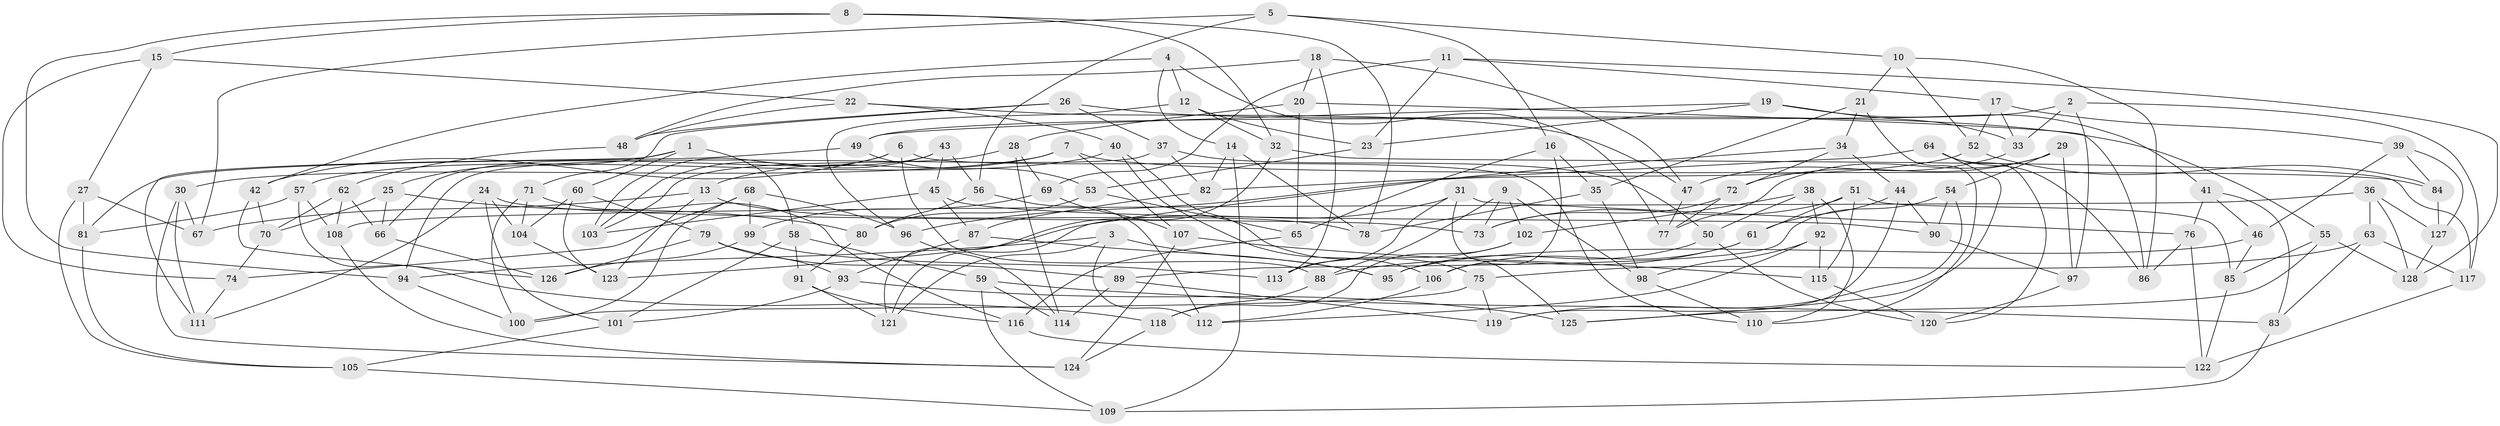 // Generated by graph-tools (version 1.1) at 2025/38/03/09/25 02:38:09]
// undirected, 128 vertices, 256 edges
graph export_dot {
graph [start="1"]
  node [color=gray90,style=filled];
  1;
  2;
  3;
  4;
  5;
  6;
  7;
  8;
  9;
  10;
  11;
  12;
  13;
  14;
  15;
  16;
  17;
  18;
  19;
  20;
  21;
  22;
  23;
  24;
  25;
  26;
  27;
  28;
  29;
  30;
  31;
  32;
  33;
  34;
  35;
  36;
  37;
  38;
  39;
  40;
  41;
  42;
  43;
  44;
  45;
  46;
  47;
  48;
  49;
  50;
  51;
  52;
  53;
  54;
  55;
  56;
  57;
  58;
  59;
  60;
  61;
  62;
  63;
  64;
  65;
  66;
  67;
  68;
  69;
  70;
  71;
  72;
  73;
  74;
  75;
  76;
  77;
  78;
  79;
  80;
  81;
  82;
  83;
  84;
  85;
  86;
  87;
  88;
  89;
  90;
  91;
  92;
  93;
  94;
  95;
  96;
  97;
  98;
  99;
  100;
  101;
  102;
  103;
  104;
  105;
  106;
  107;
  108;
  109;
  110;
  111;
  112;
  113;
  114;
  115;
  116;
  117;
  118;
  119;
  120;
  121;
  122;
  123;
  124;
  125;
  126;
  127;
  128;
  1 -- 58;
  1 -- 60;
  1 -- 25;
  1 -- 111;
  2 -- 49;
  2 -- 33;
  2 -- 97;
  2 -- 117;
  3 -- 94;
  3 -- 95;
  3 -- 112;
  3 -- 121;
  4 -- 77;
  4 -- 14;
  4 -- 42;
  4 -- 12;
  5 -- 67;
  5 -- 56;
  5 -- 10;
  5 -- 16;
  6 -- 42;
  6 -- 103;
  6 -- 110;
  6 -- 88;
  7 -- 84;
  7 -- 107;
  7 -- 30;
  7 -- 13;
  8 -- 32;
  8 -- 78;
  8 -- 15;
  8 -- 94;
  9 -- 98;
  9 -- 102;
  9 -- 73;
  9 -- 88;
  10 -- 52;
  10 -- 86;
  10 -- 21;
  11 -- 128;
  11 -- 23;
  11 -- 17;
  11 -- 69;
  12 -- 32;
  12 -- 96;
  12 -- 23;
  13 -- 123;
  13 -- 67;
  13 -- 78;
  14 -- 109;
  14 -- 78;
  14 -- 82;
  15 -- 74;
  15 -- 22;
  15 -- 27;
  16 -- 65;
  16 -- 106;
  16 -- 35;
  17 -- 33;
  17 -- 39;
  17 -- 52;
  18 -- 48;
  18 -- 20;
  18 -- 113;
  18 -- 47;
  19 -- 33;
  19 -- 41;
  19 -- 49;
  19 -- 23;
  20 -- 86;
  20 -- 65;
  20 -- 28;
  21 -- 35;
  21 -- 34;
  21 -- 110;
  22 -- 47;
  22 -- 40;
  22 -- 48;
  23 -- 53;
  24 -- 101;
  24 -- 104;
  24 -- 73;
  24 -- 111;
  25 -- 70;
  25 -- 66;
  25 -- 80;
  26 -- 37;
  26 -- 55;
  26 -- 48;
  26 -- 71;
  27 -- 67;
  27 -- 105;
  27 -- 81;
  28 -- 114;
  28 -- 69;
  28 -- 103;
  29 -- 77;
  29 -- 97;
  29 -- 72;
  29 -- 54;
  30 -- 111;
  30 -- 124;
  30 -- 67;
  31 -- 113;
  31 -- 125;
  31 -- 76;
  31 -- 123;
  32 -- 117;
  32 -- 121;
  33 -- 47;
  34 -- 44;
  34 -- 121;
  34 -- 72;
  35 -- 98;
  35 -- 78;
  36 -- 127;
  36 -- 128;
  36 -- 108;
  36 -- 63;
  37 -- 94;
  37 -- 82;
  37 -- 50;
  38 -- 110;
  38 -- 50;
  38 -- 102;
  38 -- 92;
  39 -- 84;
  39 -- 127;
  39 -- 46;
  40 -- 106;
  40 -- 75;
  40 -- 57;
  41 -- 46;
  41 -- 83;
  41 -- 76;
  42 -- 126;
  42 -- 70;
  43 -- 45;
  43 -- 103;
  43 -- 56;
  43 -- 66;
  44 -- 119;
  44 -- 90;
  44 -- 61;
  45 -- 87;
  45 -- 103;
  45 -- 90;
  46 -- 95;
  46 -- 85;
  47 -- 77;
  48 -- 62;
  49 -- 81;
  49 -- 53;
  50 -- 95;
  50 -- 120;
  51 -- 61;
  51 -- 73;
  51 -- 85;
  51 -- 115;
  52 -- 84;
  52 -- 96;
  53 -- 65;
  53 -- 80;
  54 -- 119;
  54 -- 89;
  54 -- 90;
  55 -- 128;
  55 -- 85;
  55 -- 125;
  56 -- 80;
  56 -- 112;
  57 -- 108;
  57 -- 81;
  57 -- 118;
  58 -- 91;
  58 -- 101;
  58 -- 59;
  59 -- 109;
  59 -- 114;
  59 -- 83;
  60 -- 79;
  60 -- 123;
  60 -- 104;
  61 -- 106;
  61 -- 88;
  62 -- 66;
  62 -- 108;
  62 -- 70;
  63 -- 117;
  63 -- 83;
  63 -- 75;
  64 -- 125;
  64 -- 82;
  64 -- 86;
  64 -- 120;
  65 -- 116;
  66 -- 126;
  68 -- 99;
  68 -- 100;
  68 -- 96;
  68 -- 74;
  69 -- 99;
  69 -- 107;
  70 -- 74;
  71 -- 104;
  71 -- 100;
  71 -- 116;
  72 -- 73;
  72 -- 77;
  74 -- 111;
  75 -- 100;
  75 -- 119;
  76 -- 86;
  76 -- 122;
  79 -- 89;
  79 -- 93;
  79 -- 126;
  80 -- 91;
  81 -- 105;
  82 -- 87;
  83 -- 109;
  84 -- 127;
  85 -- 122;
  87 -- 93;
  87 -- 95;
  88 -- 118;
  89 -- 119;
  89 -- 114;
  90 -- 97;
  91 -- 116;
  91 -- 121;
  92 -- 115;
  92 -- 98;
  92 -- 112;
  93 -- 125;
  93 -- 101;
  94 -- 100;
  96 -- 114;
  97 -- 120;
  98 -- 110;
  99 -- 126;
  99 -- 113;
  101 -- 105;
  102 -- 113;
  102 -- 118;
  104 -- 123;
  105 -- 109;
  106 -- 112;
  107 -- 124;
  107 -- 115;
  108 -- 124;
  115 -- 120;
  116 -- 122;
  117 -- 122;
  118 -- 124;
  127 -- 128;
}
